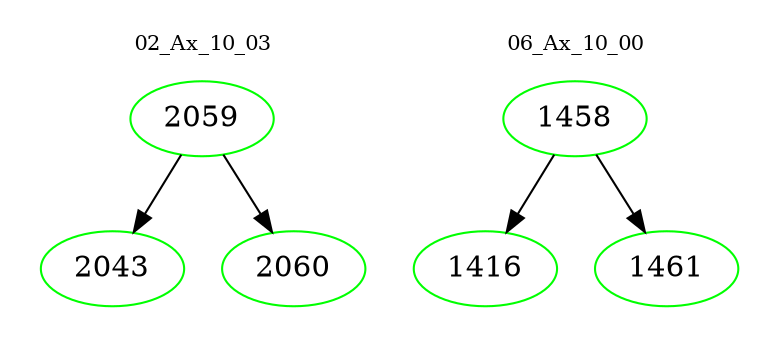 digraph{
subgraph cluster_0 {
color = white
label = "02_Ax_10_03";
fontsize=10;
T0_2059 [label="2059", color="green"]
T0_2059 -> T0_2043 [color="black"]
T0_2043 [label="2043", color="green"]
T0_2059 -> T0_2060 [color="black"]
T0_2060 [label="2060", color="green"]
}
subgraph cluster_1 {
color = white
label = "06_Ax_10_00";
fontsize=10;
T1_1458 [label="1458", color="green"]
T1_1458 -> T1_1416 [color="black"]
T1_1416 [label="1416", color="green"]
T1_1458 -> T1_1461 [color="black"]
T1_1461 [label="1461", color="green"]
}
}
